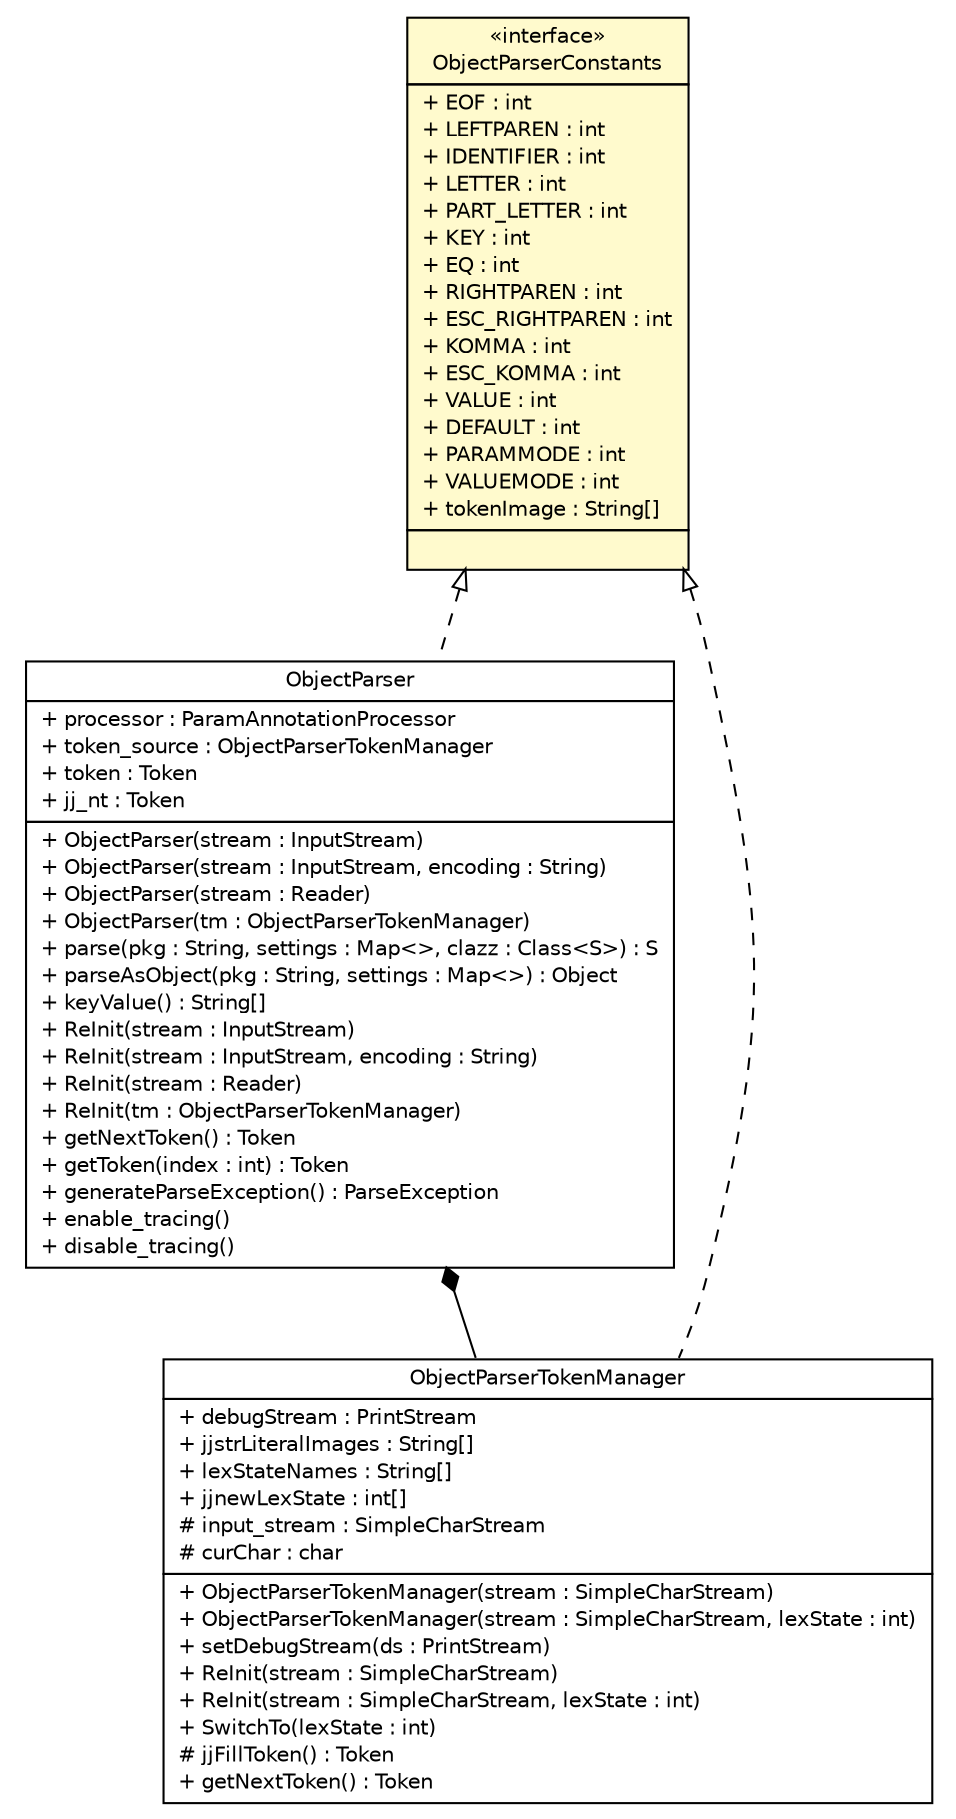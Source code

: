 #!/usr/local/bin/dot
#
# Class diagram 
# Generated by UMLGraph version R5_6 (http://www.umlgraph.org/)
#

digraph G {
	edge [fontname="Helvetica",fontsize=10,labelfontname="Helvetica",labelfontsize=10];
	node [fontname="Helvetica",fontsize=10,shape=plaintext];
	nodesep=0.25;
	ranksep=0.5;
	// com.vectorprint.configuration.parser.ObjectParser
	c4445 [label=<<table title="com.vectorprint.configuration.parser.ObjectParser" border="0" cellborder="1" cellspacing="0" cellpadding="2" port="p" href="./ObjectParser.html">
		<tr><td><table border="0" cellspacing="0" cellpadding="1">
<tr><td align="center" balign="center"> ObjectParser </td></tr>
		</table></td></tr>
		<tr><td><table border="0" cellspacing="0" cellpadding="1">
<tr><td align="left" balign="left"> + processor : ParamAnnotationProcessor </td></tr>
<tr><td align="left" balign="left"> + token_source : ObjectParserTokenManager </td></tr>
<tr><td align="left" balign="left"> + token : Token </td></tr>
<tr><td align="left" balign="left"> + jj_nt : Token </td></tr>
		</table></td></tr>
		<tr><td><table border="0" cellspacing="0" cellpadding="1">
<tr><td align="left" balign="left"> + ObjectParser(stream : InputStream) </td></tr>
<tr><td align="left" balign="left"> + ObjectParser(stream : InputStream, encoding : String) </td></tr>
<tr><td align="left" balign="left"> + ObjectParser(stream : Reader) </td></tr>
<tr><td align="left" balign="left"> + ObjectParser(tm : ObjectParserTokenManager) </td></tr>
<tr><td align="left" balign="left"> + parse(pkg : String, settings : Map&lt;&gt;, clazz : Class&lt;S&gt;) : S </td></tr>
<tr><td align="left" balign="left"> + parseAsObject(pkg : String, settings : Map&lt;&gt;) : Object </td></tr>
<tr><td align="left" balign="left"> + keyValue() : String[] </td></tr>
<tr><td align="left" balign="left"> + ReInit(stream : InputStream) </td></tr>
<tr><td align="left" balign="left"> + ReInit(stream : InputStream, encoding : String) </td></tr>
<tr><td align="left" balign="left"> + ReInit(stream : Reader) </td></tr>
<tr><td align="left" balign="left"> + ReInit(tm : ObjectParserTokenManager) </td></tr>
<tr><td align="left" balign="left"> + getNextToken() : Token </td></tr>
<tr><td align="left" balign="left"> + getToken(index : int) : Token </td></tr>
<tr><td align="left" balign="left"> + generateParseException() : ParseException </td></tr>
<tr><td align="left" balign="left"> + enable_tracing() </td></tr>
<tr><td align="left" balign="left"> + disable_tracing() </td></tr>
		</table></td></tr>
		</table>>, URL="./ObjectParser.html", fontname="Helvetica", fontcolor="black", fontsize=10.0];
	// com.vectorprint.configuration.parser.ObjectParserConstants
	c4451 [label=<<table title="com.vectorprint.configuration.parser.ObjectParserConstants" border="0" cellborder="1" cellspacing="0" cellpadding="2" port="p" bgcolor="lemonChiffon" href="./ObjectParserConstants.html">
		<tr><td><table border="0" cellspacing="0" cellpadding="1">
<tr><td align="center" balign="center"> &#171;interface&#187; </td></tr>
<tr><td align="center" balign="center"> ObjectParserConstants </td></tr>
		</table></td></tr>
		<tr><td><table border="0" cellspacing="0" cellpadding="1">
<tr><td align="left" balign="left"> + EOF : int </td></tr>
<tr><td align="left" balign="left"> + LEFTPAREN : int </td></tr>
<tr><td align="left" balign="left"> + IDENTIFIER : int </td></tr>
<tr><td align="left" balign="left"> + LETTER : int </td></tr>
<tr><td align="left" balign="left"> + PART_LETTER : int </td></tr>
<tr><td align="left" balign="left"> + KEY : int </td></tr>
<tr><td align="left" balign="left"> + EQ : int </td></tr>
<tr><td align="left" balign="left"> + RIGHTPAREN : int </td></tr>
<tr><td align="left" balign="left"> + ESC_RIGHTPAREN : int </td></tr>
<tr><td align="left" balign="left"> + KOMMA : int </td></tr>
<tr><td align="left" balign="left"> + ESC_KOMMA : int </td></tr>
<tr><td align="left" balign="left"> + VALUE : int </td></tr>
<tr><td align="left" balign="left"> + DEFAULT : int </td></tr>
<tr><td align="left" balign="left"> + PARAMMODE : int </td></tr>
<tr><td align="left" balign="left"> + VALUEMODE : int </td></tr>
<tr><td align="left" balign="left"> + tokenImage : String[] </td></tr>
		</table></td></tr>
		<tr><td><table border="0" cellspacing="0" cellpadding="1">
<tr><td align="left" balign="left">  </td></tr>
		</table></td></tr>
		</table>>, URL="./ObjectParserConstants.html", fontname="Helvetica", fontcolor="black", fontsize=10.0];
	// com.vectorprint.configuration.parser.ObjectParserTokenManager
	c4453 [label=<<table title="com.vectorprint.configuration.parser.ObjectParserTokenManager" border="0" cellborder="1" cellspacing="0" cellpadding="2" port="p" href="./ObjectParserTokenManager.html">
		<tr><td><table border="0" cellspacing="0" cellpadding="1">
<tr><td align="center" balign="center"> ObjectParserTokenManager </td></tr>
		</table></td></tr>
		<tr><td><table border="0" cellspacing="0" cellpadding="1">
<tr><td align="left" balign="left"> + debugStream : PrintStream </td></tr>
<tr><td align="left" balign="left"> + jjstrLiteralImages : String[] </td></tr>
<tr><td align="left" balign="left"> + lexStateNames : String[] </td></tr>
<tr><td align="left" balign="left"> + jjnewLexState : int[] </td></tr>
<tr><td align="left" balign="left"> # input_stream : SimpleCharStream </td></tr>
<tr><td align="left" balign="left"> # curChar : char </td></tr>
		</table></td></tr>
		<tr><td><table border="0" cellspacing="0" cellpadding="1">
<tr><td align="left" balign="left"> + ObjectParserTokenManager(stream : SimpleCharStream) </td></tr>
<tr><td align="left" balign="left"> + ObjectParserTokenManager(stream : SimpleCharStream, lexState : int) </td></tr>
<tr><td align="left" balign="left"> + setDebugStream(ds : PrintStream) </td></tr>
<tr><td align="left" balign="left"> + ReInit(stream : SimpleCharStream) </td></tr>
<tr><td align="left" balign="left"> + ReInit(stream : SimpleCharStream, lexState : int) </td></tr>
<tr><td align="left" balign="left"> + SwitchTo(lexState : int) </td></tr>
<tr><td align="left" balign="left"> # jjFillToken() : Token </td></tr>
<tr><td align="left" balign="left"> + getNextToken() : Token </td></tr>
		</table></td></tr>
		</table>>, URL="./ObjectParserTokenManager.html", fontname="Helvetica", fontcolor="black", fontsize=10.0];
	//com.vectorprint.configuration.parser.ObjectParser implements com.vectorprint.configuration.parser.ObjectParserConstants
	c4451:p -> c4445:p [dir=back,arrowtail=empty,style=dashed];
	//com.vectorprint.configuration.parser.ObjectParserTokenManager implements com.vectorprint.configuration.parser.ObjectParserConstants
	c4451:p -> c4453:p [dir=back,arrowtail=empty,style=dashed];
	// com.vectorprint.configuration.parser.ObjectParser COMPOSED com.vectorprint.configuration.parser.ObjectParserTokenManager
	c4445:p -> c4453:p [taillabel="", label="", headlabel="", fontname="Helvetica", fontcolor="black", fontsize=10.0, color="black", arrowhead=none, arrowtail=diamond, dir=both];
}


